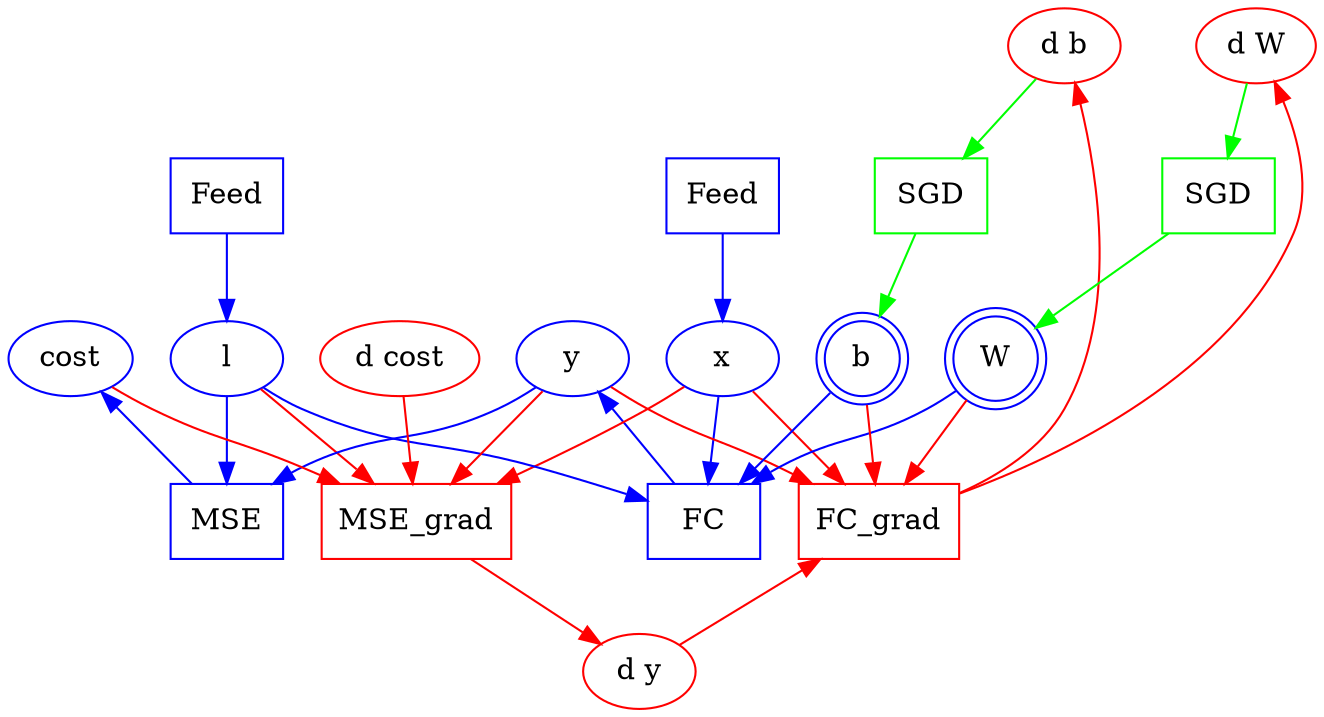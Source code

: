 digraph ImageClassificationGraph {
        ///////// The forward part /////////
        FeedX [label="Feed", color=blue, shape=box];
        FeedY [label="Feed", color=blue, shape=box];
        FC [label="FC", color=blue, shape=box];
        MSE [label="MSE", color=blue, shape=box];

        x [label="x", color=blue, shape=oval];
        l [label="l", color=blue, shape=oval];
        y [label="y", color=blue, shape=oval];
        W [label="W", color=blue, shape=doublecircle];
        b [label="b", color=blue, shape=doublecircle];
        cost [label="cost", color=blue, shape=oval];

        FeedX -> x -> FC -> y -> MSE -> cost [color=blue];
        FeedY -> l -> FC [color=blue];
        W -> FC [color=blue];
        b -> FC [color=blue];
        l -> MSE [color=blue];

        ////////// The backward part /////////
        MSE_Grad [label="MSE_grad", color=red, shape=box];
        FC_Grad [label="FC_grad", color=red, shape=box];

        d_cost [label="d cost", color=red, shape=oval];
        d_y [label="d y", color=red, shape=oval];
        d_b [label="d b", color=red, shape=oval];
        d_W [label="d W", color=red, shape=oval];

        cost -> MSE_Grad [color=red];
        d_cost -> MSE_Grad [color=red];
        x -> MSE_Grad [color=red];
        l -> MSE_Grad [color=red];
        y -> MSE_Grad -> d_y [color=red];

        x -> FC_Grad [color=red];
        y -> FC_Grad [color=red];
        d_y -> FC_Grad [color=red];
        W -> FC_Grad -> d_W [color=red];
        b -> FC_Grad -> d_b [color=red];

        ////////// The optimizaiton part //////////

        OPT_W [label="SGD", color=green, shape=box];
        OPT_b [label="SGD", color=green, shape=box];

        d_W -> OPT_W -> W [color=green];
        d_b -> OPT_b -> b [color=green];

        ////////// Groupings //////////

        subgraph clusterMSE {
                style=invis;
                MSE;
                MSE_Grad;
        }

        subgraph clusterFC {
                style=invis;
                FC;
                FC_Grad;
        }
}
